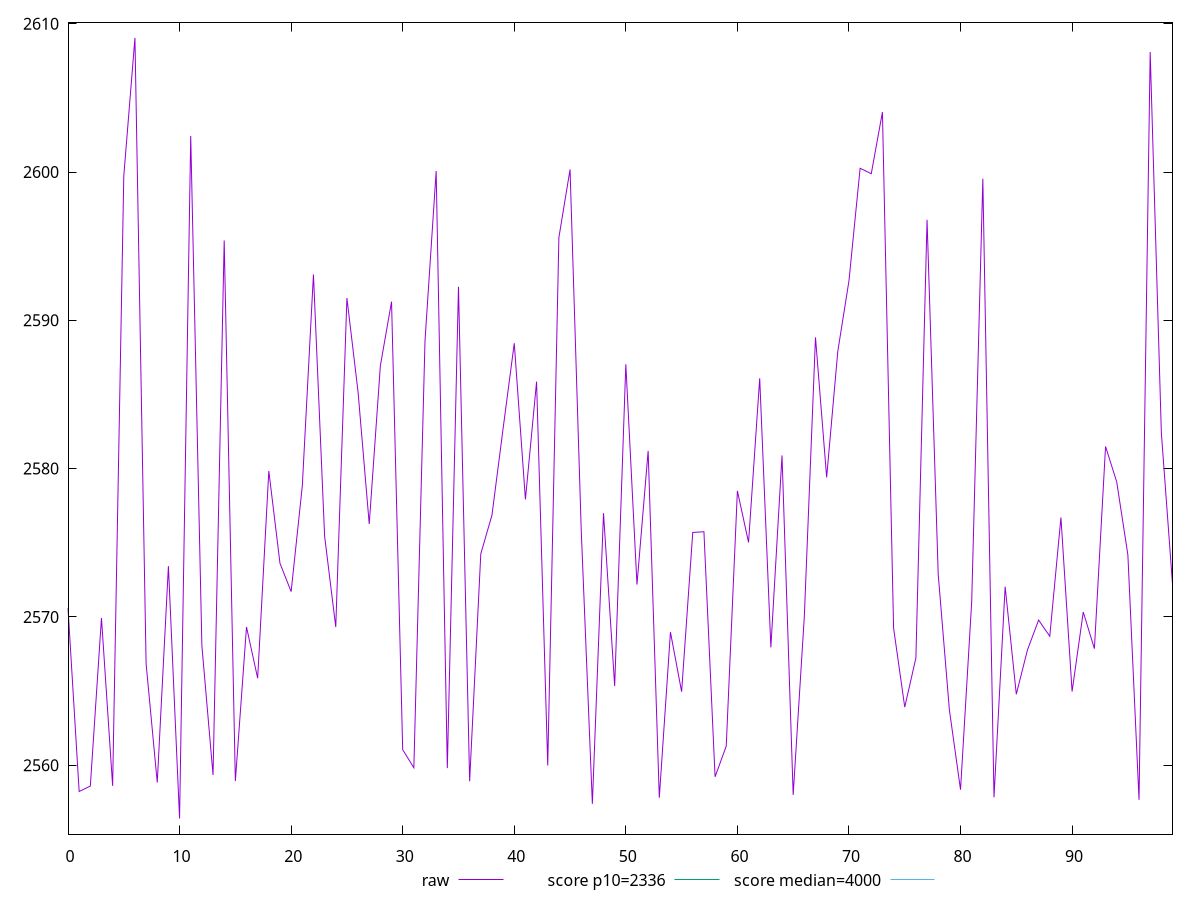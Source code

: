 reset

$raw <<EOF
0 2570.589
1 2558.2239999999993
2 2558.588
3 2569.9228000000003
4 2558.6043999999997
5 2599.7287
6 2609.045
7 2566.8467
8 2558.8292
9 2573.422
10 2556.4013999999997
11 2602.432
12 2568.058
13 2559.338
14 2595.386
15 2558.927
16 2569.3178999999996
17 2565.863
18 2579.839
19 2573.613
20 2571.701
21 2578.816
22 2593.0944999999997
23 2575.4527999999996
24 2569.317
25 2591.501
26 2585.1600000000003
27 2576.2614000000003
28 2586.942
29 2591.2581999999998
30 2561.044
31 2559.8266
32 2588.6299999999997
33 2600.067
34 2559.7988
35 2592.2616000000003
36 2558.9130000000005
37 2574.254
38 2576.86
39 2582.7039
40 2588.4519999999998
41 2577.919
42 2585.8647
43 2559.982
44 2595.58
45 2600.1710000000003
46 2575.904
47 2557.392
48 2576.992
49 2565.338
50 2587.034
51 2572.1800000000003
52 2581.194
53 2557.806
54 2568.973
55 2564.953
56 2575.6927
57 2575.742
58 2559.214
59 2561.2830000000004
60 2578.495
61 2575.0214
62 2586.089
63 2567.9452
64 2580.8860000000004
65 2557.993
66 2570.0329
67 2588.851
68 2579.409
69 2587.911
70 2592.6611000000003
71 2600.2529999999997
72 2599.8871
73 2604.0389
74 2569.248
75 2563.9159000000004
76 2567.229
77 2596.7756
78 2572.864
79 2563.74
80 2558.3469999999998
81 2570.995
82 2599.5460000000003
83 2557.836
84 2572.0370000000003
85 2564.7839999999997
86 2567.7705
87 2569.784
88 2568.692
89 2576.7030000000004
90 2564.965
91 2570.326
92 2567.857
93 2581.49
94 2579.103
95 2574.182
96 2557.659
97 2608.0919999999996
98 2582.4233000000004
99 2572.216
EOF

set key outside below
set xrange [0:99]
set yrange [2555.3485279999995:2610.0978720000003]
set trange [2555.3485279999995:2610.0978720000003]
set terminal svg size 640, 500 enhanced background rgb 'white'
set output "reports/report_00033_2021-03-01T14-23-16.841Z/first-contentful-paint/samples/astro-inner/raw/values.svg"

plot $raw title "raw" with line, \
     2336 title "score p10=2336", \
     4000 title "score median=4000"

reset
